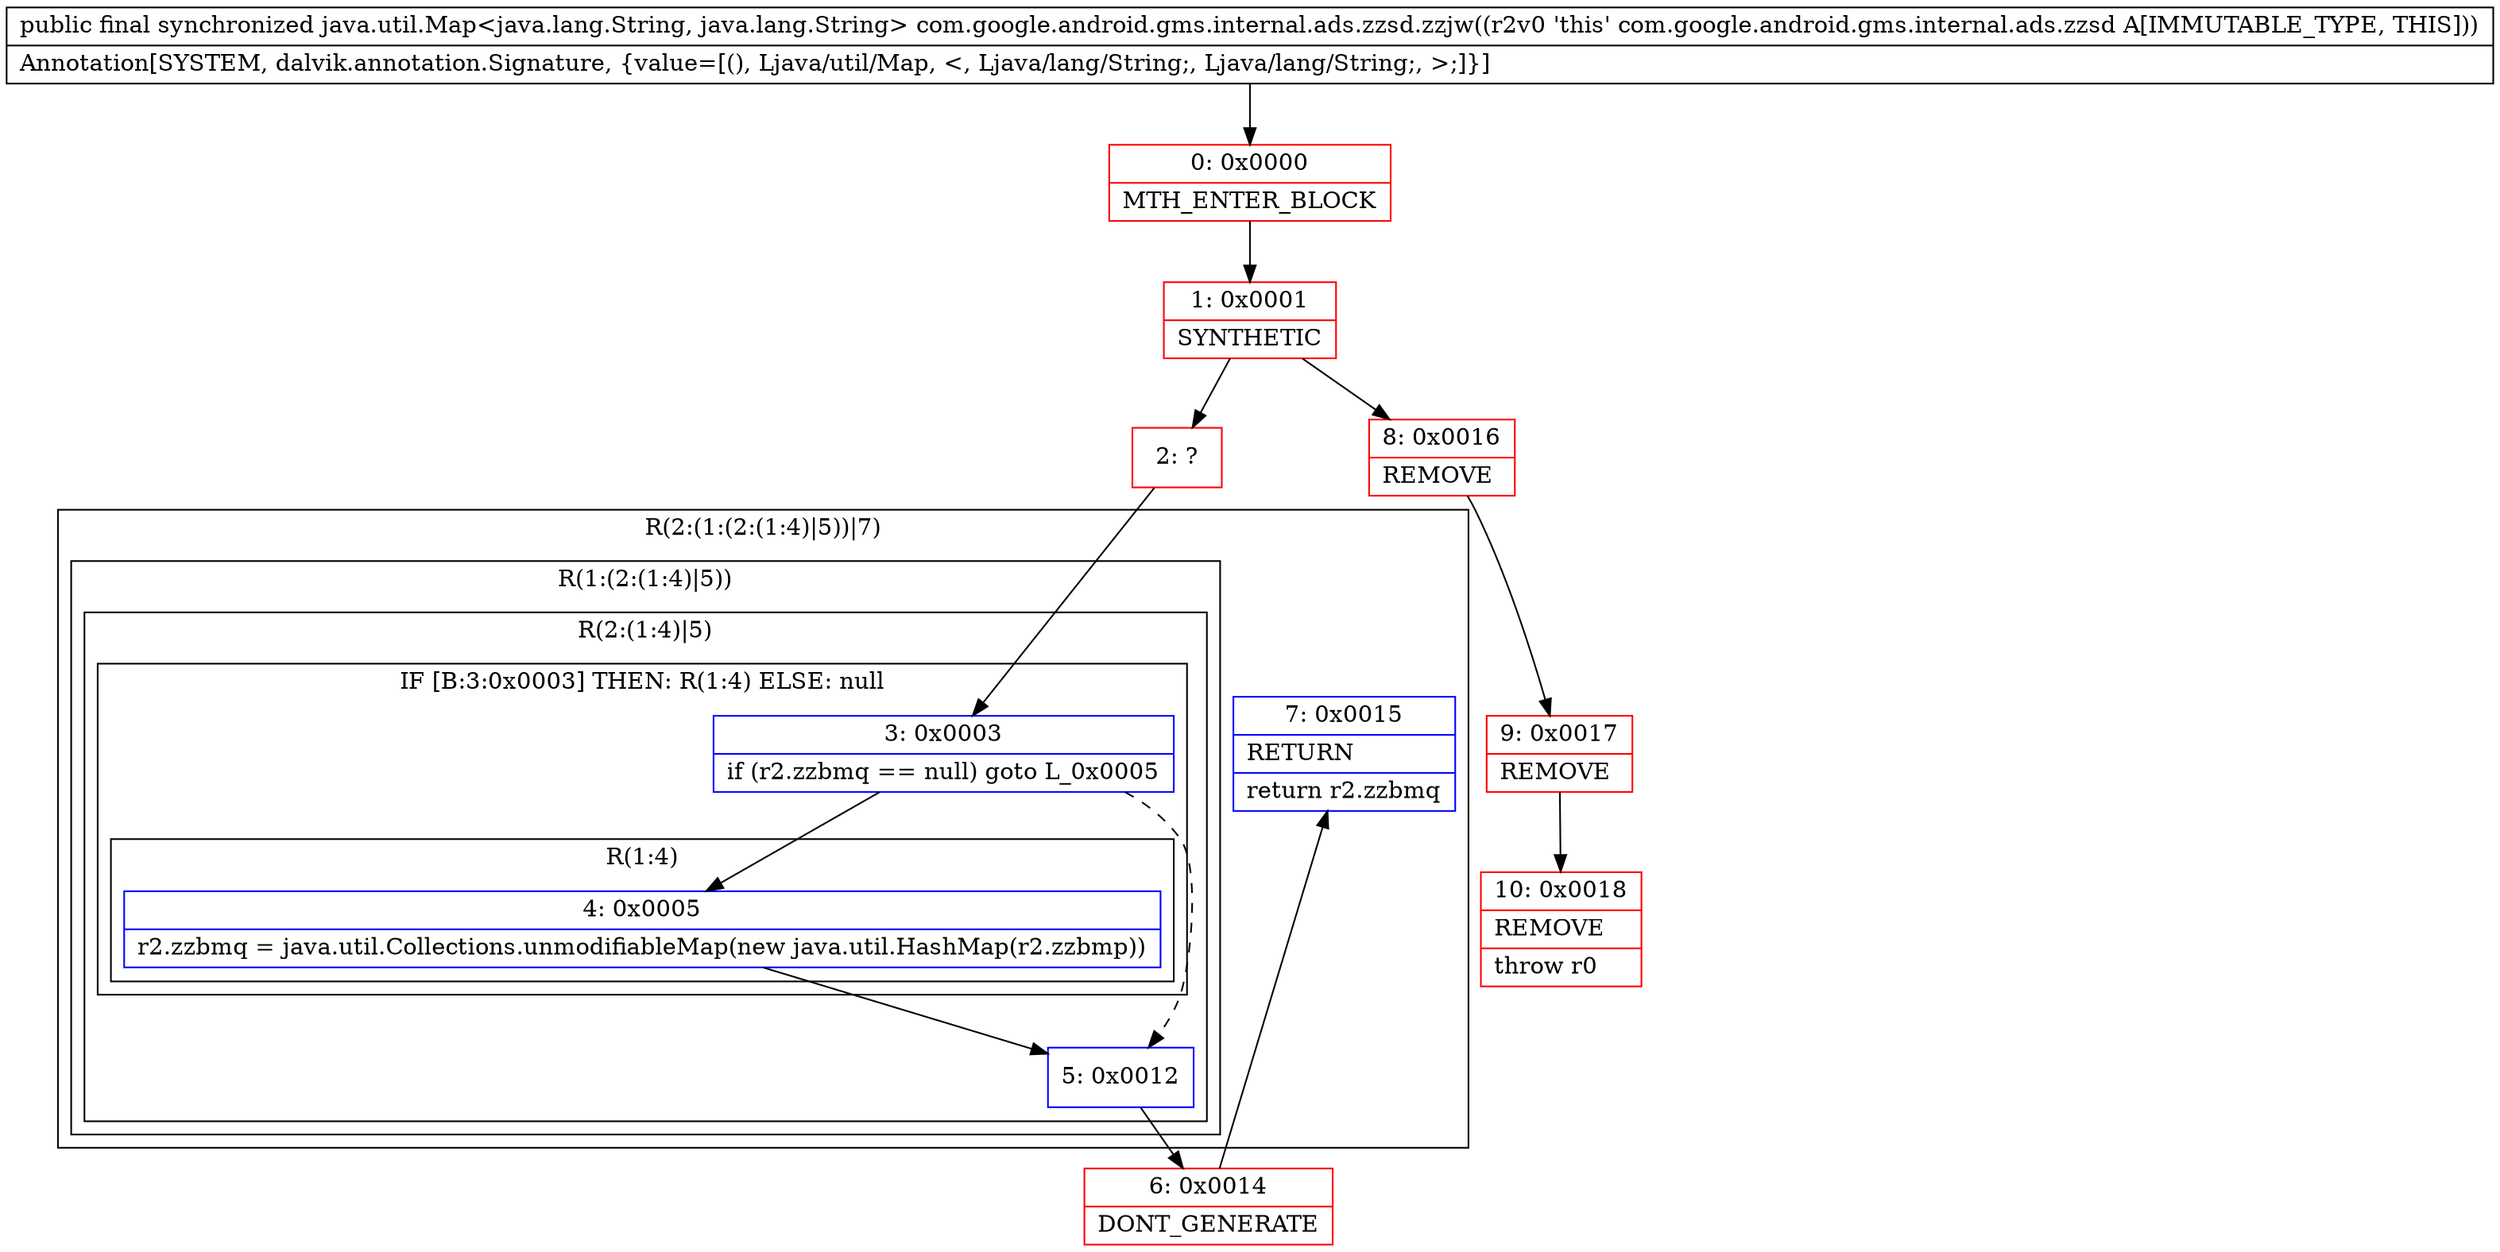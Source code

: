 digraph "CFG forcom.google.android.gms.internal.ads.zzsd.zzjw()Ljava\/util\/Map;" {
subgraph cluster_Region_503825915 {
label = "R(2:(1:(2:(1:4)|5))|7)";
node [shape=record,color=blue];
subgraph cluster_Region_1481114899 {
label = "R(1:(2:(1:4)|5))";
node [shape=record,color=blue];
subgraph cluster_Region_1805602792 {
label = "R(2:(1:4)|5)";
node [shape=record,color=blue];
subgraph cluster_IfRegion_1464861077 {
label = "IF [B:3:0x0003] THEN: R(1:4) ELSE: null";
node [shape=record,color=blue];
Node_3 [shape=record,label="{3\:\ 0x0003|if (r2.zzbmq == null) goto L_0x0005\l}"];
subgraph cluster_Region_2002271897 {
label = "R(1:4)";
node [shape=record,color=blue];
Node_4 [shape=record,label="{4\:\ 0x0005|r2.zzbmq = java.util.Collections.unmodifiableMap(new java.util.HashMap(r2.zzbmp))\l}"];
}
}
Node_5 [shape=record,label="{5\:\ 0x0012}"];
}
}
Node_7 [shape=record,label="{7\:\ 0x0015|RETURN\l|return r2.zzbmq\l}"];
}
Node_0 [shape=record,color=red,label="{0\:\ 0x0000|MTH_ENTER_BLOCK\l}"];
Node_1 [shape=record,color=red,label="{1\:\ 0x0001|SYNTHETIC\l}"];
Node_2 [shape=record,color=red,label="{2\:\ ?}"];
Node_6 [shape=record,color=red,label="{6\:\ 0x0014|DONT_GENERATE\l}"];
Node_8 [shape=record,color=red,label="{8\:\ 0x0016|REMOVE\l}"];
Node_9 [shape=record,color=red,label="{9\:\ 0x0017|REMOVE\l}"];
Node_10 [shape=record,color=red,label="{10\:\ 0x0018|REMOVE\l|throw r0\l}"];
MethodNode[shape=record,label="{public final synchronized java.util.Map\<java.lang.String, java.lang.String\> com.google.android.gms.internal.ads.zzsd.zzjw((r2v0 'this' com.google.android.gms.internal.ads.zzsd A[IMMUTABLE_TYPE, THIS]))  | Annotation[SYSTEM, dalvik.annotation.Signature, \{value=[(), Ljava\/util\/Map, \<, Ljava\/lang\/String;, Ljava\/lang\/String;, \>;]\}]\l}"];
MethodNode -> Node_0;
Node_3 -> Node_4;
Node_3 -> Node_5[style=dashed];
Node_4 -> Node_5;
Node_5 -> Node_6;
Node_0 -> Node_1;
Node_1 -> Node_2;
Node_1 -> Node_8;
Node_2 -> Node_3;
Node_6 -> Node_7;
Node_8 -> Node_9;
Node_9 -> Node_10;
}

